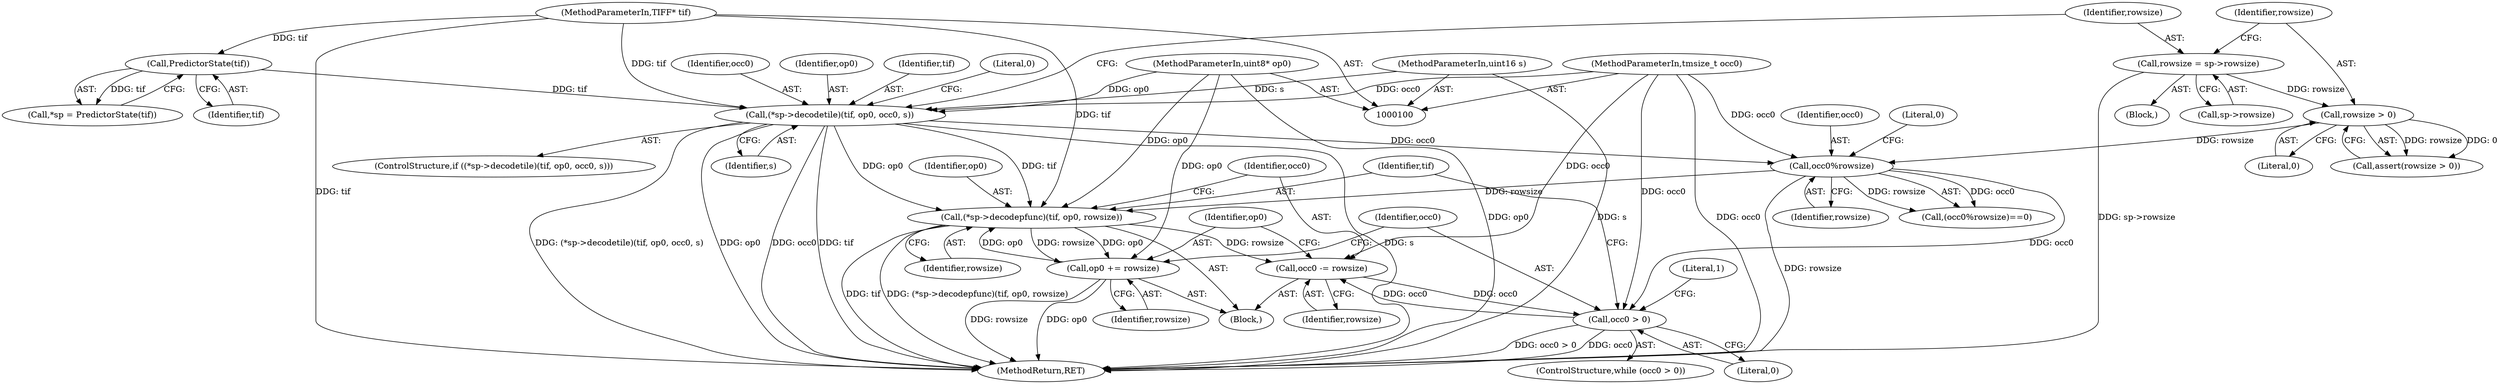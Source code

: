 digraph "1_libtiff_3ca657a8793dd011bf869695d72ad31c779c3cc1_0@pointer" {
"1000155" [label="(Call,(*sp->decodepfunc)(tif, op0, rowsize))"];
"1000122" [label="(Call,(*sp->decodetile)(tif, op0, occ0, s))"];
"1000109" [label="(Call,PredictorState(tif))"];
"1000101" [label="(MethodParameterIn,TIFF* tif)"];
"1000102" [label="(MethodParameterIn,uint8* op0)"];
"1000103" [label="(MethodParameterIn,tmsize_t occ0)"];
"1000104" [label="(MethodParameterIn,uint16 s)"];
"1000162" [label="(Call,op0 += rowsize)"];
"1000155" [label="(Call,(*sp->decodepfunc)(tif, op0, rowsize))"];
"1000140" [label="(Call,occ0%rowsize)"];
"1000135" [label="(Call,rowsize > 0)"];
"1000129" [label="(Call,rowsize = sp->rowsize)"];
"1000159" [label="(Call,occ0 -= rowsize)"];
"1000151" [label="(Call,occ0 > 0)"];
"1000123" [label="(Identifier,tif)"];
"1000131" [label="(Call,sp->rowsize)"];
"1000169" [label="(Literal,0)"];
"1000159" [label="(Call,occ0 -= rowsize)"];
"1000103" [label="(MethodParameterIn,tmsize_t occ0)"];
"1000104" [label="(MethodParameterIn,uint16 s)"];
"1000151" [label="(Call,occ0 > 0)"];
"1000141" [label="(Identifier,occ0)"];
"1000137" [label="(Literal,0)"];
"1000102" [label="(MethodParameterIn,uint8* op0)"];
"1000143" [label="(Literal,0)"];
"1000155" [label="(Call,(*sp->decodepfunc)(tif, op0, rowsize))"];
"1000153" [label="(Literal,0)"];
"1000150" [label="(ControlStructure,while (occ0 > 0))"];
"1000152" [label="(Identifier,occ0)"];
"1000156" [label="(Identifier,tif)"];
"1000101" [label="(MethodParameterIn,TIFF* tif)"];
"1000140" [label="(Call,occ0%rowsize)"];
"1000125" [label="(Identifier,occ0)"];
"1000162" [label="(Call,op0 += rowsize)"];
"1000130" [label="(Identifier,rowsize)"];
"1000163" [label="(Identifier,op0)"];
"1000121" [label="(ControlStructure,if ((*sp->decodetile)(tif, op0, occ0, s)))"];
"1000136" [label="(Identifier,rowsize)"];
"1000160" [label="(Identifier,occ0)"];
"1000127" [label="(Block,)"];
"1000166" [label="(Literal,1)"];
"1000134" [label="(Call,assert(rowsize > 0))"];
"1000126" [label="(Identifier,s)"];
"1000135" [label="(Call,rowsize > 0)"];
"1000110" [label="(Identifier,tif)"];
"1000158" [label="(Identifier,rowsize)"];
"1000154" [label="(Block,)"];
"1000109" [label="(Call,PredictorState(tif))"];
"1000157" [label="(Identifier,op0)"];
"1000122" [label="(Call,(*sp->decodetile)(tif, op0, occ0, s))"];
"1000139" [label="(Call,(occ0%rowsize)==0)"];
"1000170" [label="(MethodReturn,RET)"];
"1000164" [label="(Identifier,rowsize)"];
"1000142" [label="(Identifier,rowsize)"];
"1000107" [label="(Call,*sp = PredictorState(tif))"];
"1000161" [label="(Identifier,rowsize)"];
"1000129" [label="(Call,rowsize = sp->rowsize)"];
"1000124" [label="(Identifier,op0)"];
"1000155" -> "1000154"  [label="AST: "];
"1000155" -> "1000158"  [label="CFG: "];
"1000156" -> "1000155"  [label="AST: "];
"1000157" -> "1000155"  [label="AST: "];
"1000158" -> "1000155"  [label="AST: "];
"1000160" -> "1000155"  [label="CFG: "];
"1000155" -> "1000170"  [label="DDG: (*sp->decodepfunc)(tif, op0, rowsize)"];
"1000155" -> "1000170"  [label="DDG: tif"];
"1000122" -> "1000155"  [label="DDG: tif"];
"1000122" -> "1000155"  [label="DDG: op0"];
"1000101" -> "1000155"  [label="DDG: tif"];
"1000162" -> "1000155"  [label="DDG: op0"];
"1000102" -> "1000155"  [label="DDG: op0"];
"1000140" -> "1000155"  [label="DDG: rowsize"];
"1000155" -> "1000159"  [label="DDG: rowsize"];
"1000155" -> "1000162"  [label="DDG: rowsize"];
"1000155" -> "1000162"  [label="DDG: op0"];
"1000122" -> "1000121"  [label="AST: "];
"1000122" -> "1000126"  [label="CFG: "];
"1000123" -> "1000122"  [label="AST: "];
"1000124" -> "1000122"  [label="AST: "];
"1000125" -> "1000122"  [label="AST: "];
"1000126" -> "1000122"  [label="AST: "];
"1000130" -> "1000122"  [label="CFG: "];
"1000169" -> "1000122"  [label="CFG: "];
"1000122" -> "1000170"  [label="DDG: occ0"];
"1000122" -> "1000170"  [label="DDG: s"];
"1000122" -> "1000170"  [label="DDG: tif"];
"1000122" -> "1000170"  [label="DDG: (*sp->decodetile)(tif, op0, occ0, s)"];
"1000122" -> "1000170"  [label="DDG: op0"];
"1000109" -> "1000122"  [label="DDG: tif"];
"1000101" -> "1000122"  [label="DDG: tif"];
"1000102" -> "1000122"  [label="DDG: op0"];
"1000103" -> "1000122"  [label="DDG: occ0"];
"1000104" -> "1000122"  [label="DDG: s"];
"1000122" -> "1000140"  [label="DDG: occ0"];
"1000109" -> "1000107"  [label="AST: "];
"1000109" -> "1000110"  [label="CFG: "];
"1000110" -> "1000109"  [label="AST: "];
"1000107" -> "1000109"  [label="CFG: "];
"1000109" -> "1000107"  [label="DDG: tif"];
"1000101" -> "1000109"  [label="DDG: tif"];
"1000101" -> "1000100"  [label="AST: "];
"1000101" -> "1000170"  [label="DDG: tif"];
"1000102" -> "1000100"  [label="AST: "];
"1000102" -> "1000170"  [label="DDG: op0"];
"1000102" -> "1000162"  [label="DDG: op0"];
"1000103" -> "1000100"  [label="AST: "];
"1000103" -> "1000170"  [label="DDG: occ0"];
"1000103" -> "1000140"  [label="DDG: occ0"];
"1000103" -> "1000151"  [label="DDG: occ0"];
"1000103" -> "1000159"  [label="DDG: occ0"];
"1000104" -> "1000100"  [label="AST: "];
"1000104" -> "1000170"  [label="DDG: s"];
"1000162" -> "1000154"  [label="AST: "];
"1000162" -> "1000164"  [label="CFG: "];
"1000163" -> "1000162"  [label="AST: "];
"1000164" -> "1000162"  [label="AST: "];
"1000152" -> "1000162"  [label="CFG: "];
"1000162" -> "1000170"  [label="DDG: rowsize"];
"1000162" -> "1000170"  [label="DDG: op0"];
"1000140" -> "1000139"  [label="AST: "];
"1000140" -> "1000142"  [label="CFG: "];
"1000141" -> "1000140"  [label="AST: "];
"1000142" -> "1000140"  [label="AST: "];
"1000143" -> "1000140"  [label="CFG: "];
"1000140" -> "1000170"  [label="DDG: rowsize"];
"1000140" -> "1000139"  [label="DDG: occ0"];
"1000140" -> "1000139"  [label="DDG: rowsize"];
"1000135" -> "1000140"  [label="DDG: rowsize"];
"1000140" -> "1000151"  [label="DDG: occ0"];
"1000135" -> "1000134"  [label="AST: "];
"1000135" -> "1000137"  [label="CFG: "];
"1000136" -> "1000135"  [label="AST: "];
"1000137" -> "1000135"  [label="AST: "];
"1000134" -> "1000135"  [label="CFG: "];
"1000135" -> "1000134"  [label="DDG: rowsize"];
"1000135" -> "1000134"  [label="DDG: 0"];
"1000129" -> "1000135"  [label="DDG: rowsize"];
"1000129" -> "1000127"  [label="AST: "];
"1000129" -> "1000131"  [label="CFG: "];
"1000130" -> "1000129"  [label="AST: "];
"1000131" -> "1000129"  [label="AST: "];
"1000136" -> "1000129"  [label="CFG: "];
"1000129" -> "1000170"  [label="DDG: sp->rowsize"];
"1000159" -> "1000154"  [label="AST: "];
"1000159" -> "1000161"  [label="CFG: "];
"1000160" -> "1000159"  [label="AST: "];
"1000161" -> "1000159"  [label="AST: "];
"1000163" -> "1000159"  [label="CFG: "];
"1000159" -> "1000151"  [label="DDG: occ0"];
"1000151" -> "1000159"  [label="DDG: occ0"];
"1000151" -> "1000150"  [label="AST: "];
"1000151" -> "1000153"  [label="CFG: "];
"1000152" -> "1000151"  [label="AST: "];
"1000153" -> "1000151"  [label="AST: "];
"1000156" -> "1000151"  [label="CFG: "];
"1000166" -> "1000151"  [label="CFG: "];
"1000151" -> "1000170"  [label="DDG: occ0 > 0"];
"1000151" -> "1000170"  [label="DDG: occ0"];
}
